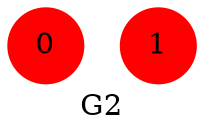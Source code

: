 strict graph G2 {
	graph [label=G2];
	node [color=red,
		shape=circle,
		style=filled
	];
	0;
	1;
}
